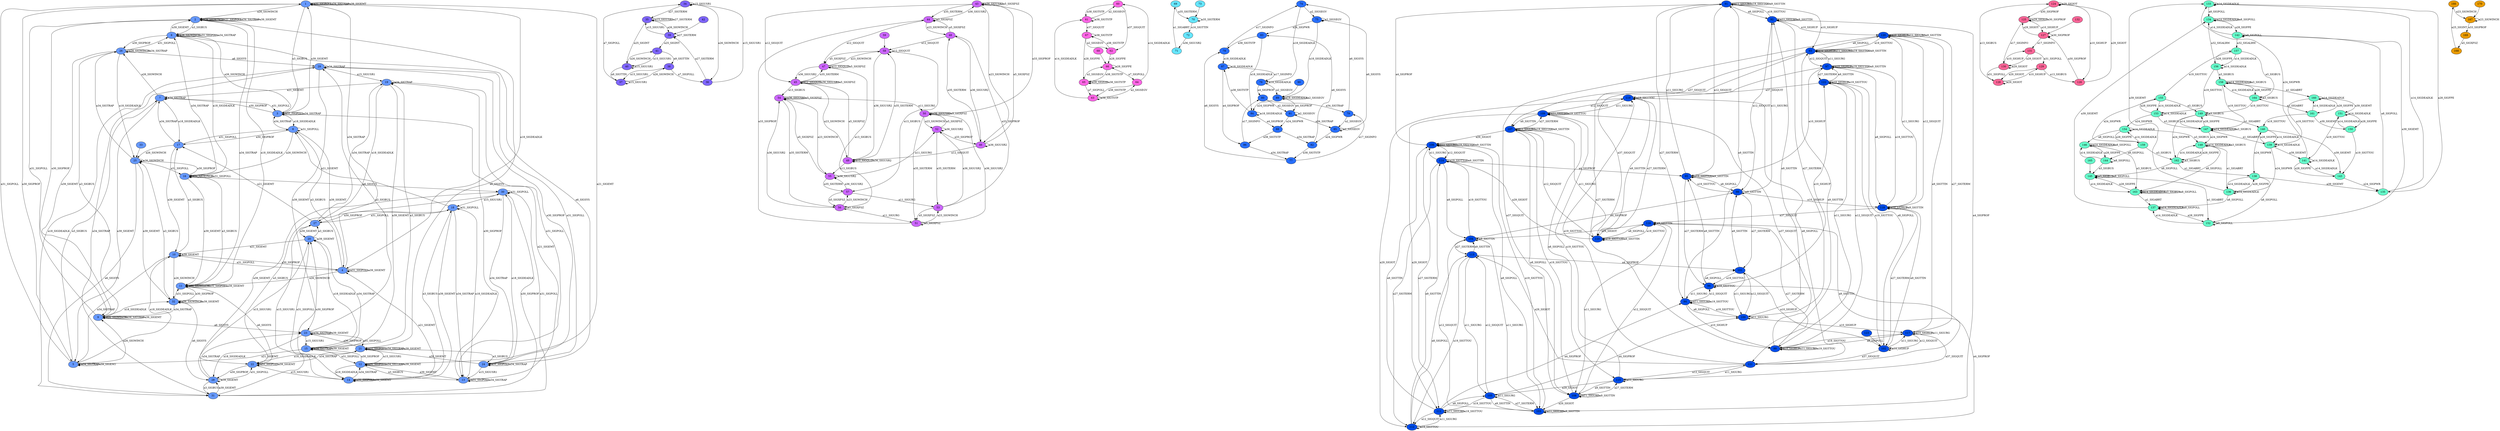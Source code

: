 digraph G {
  subgraph component0 {
1 [label="1" fillcolor="#6699FF" style=filled];
2 [label="2" fillcolor="#6699FF" style=filled];
3 [label="3" fillcolor="#6699FF" style=filled];
4 [label="4" fillcolor="#6699FF" style=filled];
5 [label="5" fillcolor="#6699FF" style=filled];
6 [label="6" fillcolor="#6699FF" style=filled];
7 [label="7" fillcolor="#6699FF" style=filled];
8 [label="8" fillcolor="#6699FF" style=filled];
9 [label="9" fillcolor="#6699FF" style=filled];
10 [label="10" fillcolor="#6699FF" style=filled];
11 [label="11" fillcolor="#6699FF" style=filled];
12 [label="12" fillcolor="#6699FF" style=filled];
13 [label="13" fillcolor="#6699FF" style=filled];
14 [label="14" fillcolor="#6699FF" style=filled];
15 [label="15" fillcolor="#6699FF" style=filled];
16 [label="16" fillcolor="#6699FF" style=filled];
17 [label="17" fillcolor="#6699FF" style=filled];
18 [label="18" fillcolor="#6699FF" style=filled];
19 [label="19" fillcolor="#6699FF" style=filled];
20 [label="20" fillcolor="#6699FF" style=filled];
21 [label="21" fillcolor="#6699FF" style=filled];
22 [label="22" fillcolor="#6699FF" style=filled];
23 [label="23" fillcolor="#6699FF" style=filled];
24 [label="24" fillcolor="#6699FF" style=filled];
25 [label="25" fillcolor="#6699FF" style=filled];
26 [label="26" fillcolor="#6699FF" style=filled];
27 [label="27" fillcolor="#6699FF" style=filled];
28 [label="28" fillcolor="#6699FF" style=filled];
29 [label="29" fillcolor="#6699FF" style=filled];
30 [label="30" fillcolor="#6699FF" style=filled];
31 [label="31" fillcolor="#6699FF" style=filled];
32 [label="32" fillcolor="#6699FF" style=filled];
33 [label="33" fillcolor="#6699FF" style=filled];
1->2 [label="a26_SIGWINCH" color=black ];
1->3 [label="a3_SIGBUS" color=black ];
1->4 [label="a18_SIGDEADLK" color=black ];
1->5 [label="a30_SIGPROF" color=black ];
1->1 [label="a31_SIGPOLL" color=black ];
1->1 [label="a34_SIGTRAP" color=black ];
1->1 [label="a39_SIGEMT" color=black ];
3->6 [label="a26_SIGWINCH" color=black ];
3->7 [label="a30_SIGPROF" color=black ];
3->3 [label="a31_SIGPOLL" color=black ];
3->3 [label="a34_SIGTRAP" color=black ];
3->8 [label="a18_SIGDEADLK" color=black ];
3->1 [label="a39_SIGEMT" color=black ];
5->9 [label="a26_SIGWINCH" color=black ];
5->10 [label="a18_SIGDEADLK" color=black ];
5->7 [label="a3_SIGBUS" color=black ];
5->5 [label="a34_SIGTRAP" color=black ];
5->5 [label="a39_SIGEMT" color=black ];
5->1 [label="a31_SIGPOLL" color=black ];
4->11 [label="a26_SIGWINCH" color=black ];
4->10 [label="a30_SIGPROF" color=black ];
4->8 [label="a3_SIGBUS" color=black ];
4->4 [label="a31_SIGPOLL" color=black ];
4->4 [label="a39_SIGEMT" color=black ];
4->1 [label="a34_SIGTRAP" color=black ];
12->12 [label="a31_SIGPOLL" color=black ];
12->12 [label="a34_SIGTRAP" color=black ];
12->12 [label="a39_SIGEMT" color=black ];
12->13 [label="a3_SIGBUS" color=black ];
12->14 [label="a18_SIGDEADLK" color=black ];
12->15 [label="a30_SIGPROF" color=black ];
12->1 [label="a21_SIGEMT" color=black ];
8->16 [label="a26_SIGWINCH" color=black ];
8->17 [label="a30_SIGPROF" color=black ];
8->3 [label="a34_SIGTRAP" color=black ];
8->8 [label="a31_SIGPOLL" color=black ];
8->4 [label="a39_SIGEMT" color=black ];
13->12 [label="a39_SIGEMT" color=black ];
13->13 [label="a31_SIGPOLL" color=black ];
13->13 [label="a34_SIGTRAP" color=black ];
13->3 [label="a21_SIGEMT" color=black ];
13->18 [label="a18_SIGDEADLK" color=black ];
13->19 [label="a30_SIGPROF" color=black ];
15->12 [label="a31_SIGPOLL" color=black ];
15->20 [label="a18_SIGDEADLK" color=black ];
15->15 [label="a34_SIGTRAP" color=black ];
15->15 [label="a39_SIGEMT" color=black ];
15->19 [label="a3_SIGBUS" color=black ];
15->5 [label="a21_SIGEMT" color=black ];
21->12 [label="a15_SIGUSR1" color=black ];
21->22 [label="a18_SIGDEADLK" color=black ];
21->21 [label="a31_SIGPOLL" color=black ];
21->21 [label="a34_SIGTRAP" color=black ];
21->21 [label="a39_SIGEMT" color=black ];
21->23 [label="a30_SIGPROF" color=black ];
21->24 [label="a3_SIGBUS" color=black ];
17->25 [label="a26_SIGWINCH" color=black ];
17->10 [label="a39_SIGEMT" color=black ];
17->7 [label="a34_SIGTRAP" color=black ];
17->8 [label="a31_SIGPOLL" color=black ];
7->26 [label="a26_SIGWINCH" color=black ];
7->17 [label="a18_SIGDEADLK" color=black ];
7->7 [label="a34_SIGTRAP" color=black ];
7->3 [label="a31_SIGPOLL" color=black ];
7->5 [label="a39_SIGEMT" color=black ];
19->27 [label="a18_SIGDEADLK" color=black ];
19->13 [label="a31_SIGPOLL" color=black ];
19->7 [label="a21_SIGEMT" color=black ];
19->15 [label="a39_SIGEMT" color=black ];
19->19 [label="a34_SIGTRAP" color=black ];
18->27 [label="a30_SIGPROF" color=black ];
18->13 [label="a34_SIGTRAP" color=black ];
18->14 [label="a39_SIGEMT" color=black ];
18->18 [label="a31_SIGPOLL" color=black ];
18->8 [label="a21_SIGEMT" color=black ];
20->27 [label="a3_SIGBUS" color=black ];
20->14 [label="a31_SIGPOLL" color=black ];
20->10 [label="a21_SIGEMT" color=black ];
20->20 [label="a39_SIGEMT" color=black ];
20->15 [label="a34_SIGTRAP" color=black ];
23->28 [label="a18_SIGDEADLK" color=black ];
23->21 [label="a31_SIGPOLL" color=black ];
23->29 [label="a3_SIGBUS" color=black ];
23->23 [label="a34_SIGTRAP" color=black ];
23->23 [label="a39_SIGEMT" color=black ];
23->15 [label="a15_SIGUSR1" color=black ];
22->22 [label="a31_SIGPOLL" color=black ];
22->22 [label="a39_SIGEMT" color=black ];
22->28 [label="a30_SIGPROF" color=black ];
22->30 [label="a3_SIGBUS" color=black ];
22->21 [label="a34_SIGTRAP" color=black ];
22->14 [label="a15_SIGUSR1" color=black ];
2->9 [label="a30_SIGPROF" color=black ];
2->11 [label="a18_SIGDEADLK" color=black ];
2->6 [label="a3_SIGBUS" color=black ];
2->21 [label="a6_SIGSYS" color=black ];
2->2 [label="a26_SIGWINCH" color=black ];
2->2 [label="a31_SIGPOLL" color=black ];
2->2 [label="a34_SIGTRAP" color=black ];
2->2 [label="a39_SIGEMT" color=black ];
27->17 [label="a21_SIGEMT" color=black ];
27->20 [label="a39_SIGEMT" color=black ];
27->18 [label="a31_SIGPOLL" color=black ];
27->19 [label="a34_SIGTRAP" color=black ];
28->31 [label="a3_SIGBUS" color=black ];
28->22 [label="a31_SIGPOLL" color=black ];
28->28 [label="a39_SIGEMT" color=black ];
28->23 [label="a34_SIGTRAP" color=black ];
28->20 [label="a15_SIGUSR1" color=black ];
9->32 [label="a18_SIGDEADLK" color=black ];
9->26 [label="a3_SIGBUS" color=black ];
9->9 [label="a26_SIGWINCH" color=black ];
9->9 [label="a34_SIGTRAP" color=black ];
9->9 [label="a39_SIGEMT" color=black ];
9->2 [label="a31_SIGPOLL" color=black ];
9->23 [label="a6_SIGSYS" color=black ];
11->16 [label="a3_SIGBUS" color=black ];
11->32 [label="a30_SIGPROF" color=black ];
11->11 [label="a26_SIGWINCH" color=black ];
11->11 [label="a31_SIGPOLL" color=black ];
11->11 [label="a39_SIGEMT" color=black ];
11->22 [label="a6_SIGSYS" color=black ];
11->2 [label="a34_SIGTRAP" color=black ];
6->16 [label="a18_SIGDEADLK" color=black ];
6->26 [label="a30_SIGPROF" color=black ];
6->6 [label="a26_SIGWINCH" color=black ];
6->6 [label="a31_SIGPOLL" color=black ];
6->6 [label="a34_SIGTRAP" color=black ];
6->2 [label="a39_SIGEMT" color=black ];
6->24 [label="a6_SIGSYS" color=black ];
31->27 [label="a15_SIGUSR1" color=black ];
31->28 [label="a39_SIGEMT" color=black ];
31->30 [label="a31_SIGPOLL" color=black ];
31->29 [label="a34_SIGTRAP" color=black ];
26->26 [label="a26_SIGWINCH" color=black ];
26->26 [label="a34_SIGTRAP" color=black ];
26->25 [label="a18_SIGDEADLK" color=black ];
26->9 [label="a39_SIGEMT" color=black ];
26->6 [label="a31_SIGPOLL" color=black ];
26->29 [label="a6_SIGSYS" color=black ];
30->31 [label="a30_SIGPROF" color=black ];
30->22 [label="a39_SIGEMT" color=black ];
30->30 [label="a31_SIGPOLL" color=black ];
30->18 [label="a15_SIGUSR1" color=black ];
30->24 [label="a34_SIGTRAP" color=black ];
16->16 [label="a26_SIGWINCH" color=black ];
16->16 [label="a31_SIGPOLL" color=black ];
16->25 [label="a30_SIGPROF" color=black ];
16->11 [label="a39_SIGEMT" color=black ];
16->6 [label="a34_SIGTRAP" color=black ];
16->30 [label="a6_SIGSYS" color=black ];
32->32 [label="a26_SIGWINCH" color=black ];
32->32 [label="a39_SIGEMT" color=black ];
32->25 [label="a3_SIGBUS" color=black ];
32->9 [label="a34_SIGTRAP" color=black ];
32->11 [label="a31_SIGPOLL" color=black ];
32->28 [label="a6_SIGSYS" color=black ];
29->31 [label="a18_SIGDEADLK" color=black ];
29->29 [label="a34_SIGTRAP" color=black ];
29->23 [label="a39_SIGEMT" color=black ];
29->24 [label="a31_SIGPOLL" color=black ];
29->19 [label="a15_SIGUSR1" color=black ];
25->16 [label="a31_SIGPOLL" color=black ];
25->32 [label="a39_SIGEMT" color=black ];
25->26 [label="a34_SIGTRAP" color=black ];
25->25 [label="a26_SIGWINCH" color=black ];
25->31 [label="a6_SIGSYS" color=black ];
14->12 [label="a34_SIGTRAP" color=black ];
14->14 [label="a31_SIGPOLL" color=black ];
14->14 [label="a39_SIGEMT" color=black ];
14->20 [label="a30_SIGPROF" color=black ];
14->18 [label="a3_SIGBUS" color=black ];
14->4 [label="a21_SIGEMT" color=black ];
10->32 [label="a26_SIGWINCH" color=black ];
10->17 [label="a3_SIGBUS" color=black ];
10->10 [label="a39_SIGEMT" color=black ];
10->4 [label="a31_SIGPOLL" color=black ];
10->5 [label="a34_SIGTRAP" color=black ];
24->13 [label="a15_SIGUSR1" color=black ];
24->30 [label="a18_SIGDEADLK" color=black ];
24->21 [label="a39_SIGEMT" color=black ];
24->29 [label="a30_SIGPROF" color=black ];
24->24 [label="a31_SIGPOLL" color=black ];
24->24 [label="a34_SIGTRAP" color=black ];
33->25 [label="" color=black ];
  }
  subgraph component1 {
34 [label="34" fillcolor="#7F66FF" style=filled];
35 [label="35" fillcolor="#7F66FF" style=filled];
36 [label="36" fillcolor="#7F66FF" style=filled];
37 [label="37" fillcolor="#7F66FF" style=filled];
38 [label="38" fillcolor="#7F66FF" style=filled];
39 [label="39" fillcolor="#7F66FF" style=filled];
40 [label="40" fillcolor="#7F66FF" style=filled];
41 [label="41" fillcolor="#7F66FF" style=filled];
42 [label="42" fillcolor="#7F66FF" style=filled];
34->35 [label="a27_SIGTERM" color=black ];
34->34 [label="a15_SIGUSR1" color=black ];
34->36 [label="a26_SIGWINCH" color=black ];
37->37 [label="a15_SIGUSR1" color=black ];
37->34 [label="a7_SIGPOLL" color=black ];
37->38 [label="a26_SIGWINCH" color=black ];
36->34 [label="a15_SIGUSR1" color=black ];
36->39 [label="a27_SIGTERM" color=black ];
40->41 [label="a26_SIGWINCH" color=black ];
40->37 [label="a9_SIGTTIN" color=black ];
40->40 [label="a15_SIGUSR1" color=black ];
38->37 [label="a15_SIGUSR1" color=black ];
38->36 [label="a7_SIGPOLL" color=black ];
35->40 [label="a25_SIGINT" color=black ];
35->35 [label="a15_SIGUSR1" color=black ];
35->35 [label="a27_SIGTERM" color=black ];
35->39 [label="a26_SIGWINCH" color=black ];
41->40 [label="a15_SIGUSR1" color=black ];
41->38 [label="a9_SIGTTIN" color=black ];
39->41 [label="a25_SIGINT" color=black ];
39->35 [label="a15_SIGUSR1" color=black ];
39->39 [label="a27_SIGTERM" color=black ];
42->39 [label="" color=black ];
  }
  subgraph component2 {
43 [label="43" fillcolor="#CC66FF" style=filled];
44 [label="44" fillcolor="#CC66FF" style=filled];
45 [label="45" fillcolor="#CC66FF" style=filled];
46 [label="46" fillcolor="#CC66FF" style=filled];
47 [label="47" fillcolor="#CC66FF" style=filled];
48 [label="48" fillcolor="#CC66FF" style=filled];
49 [label="49" fillcolor="#CC66FF" style=filled];
50 [label="50" fillcolor="#CC66FF" style=filled];
51 [label="51" fillcolor="#CC66FF" style=filled];
52 [label="52" fillcolor="#CC66FF" style=filled];
53 [label="53" fillcolor="#CC66FF" style=filled];
54 [label="54" fillcolor="#CC66FF" style=filled];
55 [label="55" fillcolor="#CC66FF" style=filled];
56 [label="56" fillcolor="#CC66FF" style=filled];
57 [label="57" fillcolor="#CC66FF" style=filled];
58 [label="58" fillcolor="#CC66FF" style=filled];
59 [label="59" fillcolor="#CC66FF" style=filled];
43->44 [label="a35_SIGTERM" color=black ];
43->43 [label="a36_SIGUSR2" color=black ];
43->43 [label="a5_SIGXFSZ" color=black ];
43->45 [label="a12_SIGQUIT" color=black ];
43->46 [label="a23_SIGWINCH" color=black ];
44->47 [label="a12_SIGQUIT" color=black ];
44->44 [label="a5_SIGXFSZ" color=black ];
44->48 [label="a23_SIGWINCH" color=black ];
44->43 [label="a36_SIGUSR2" color=black ];
46->49 [label="a12_SIGQUIT" color=black ];
46->48 [label="a35_SIGTERM" color=black ];
46->43 [label="a5_SIGXFSZ" color=black ];
46->46 [label="a36_SIGUSR2" color=black ];
50->51 [label="a35_SIGTERM" color=black ];
50->43 [label="a33_SIGPROF" color=black ];
50->52 [label="a23_SIGWINCH" color=black ];
50->50 [label="a36_SIGUSR2" color=black ];
50->50 [label="a5_SIGXFSZ" color=black ];
51->44 [label="a33_SIGPROF" color=black ];
51->51 [label="a5_SIGXFSZ" color=black ];
51->53 [label="a23_SIGWINCH" color=black ];
51->50 [label="a36_SIGUSR2" color=black ];
54->55 [label="a23_SIGWINCH" color=black ];
54->54 [label="a36_SIGUSR2" color=black ];
54->54 [label="a5_SIGXFSZ" color=black ];
54->50 [label="a11_SIGURG" color=black ];
54->56 [label="a35_SIGTERM" color=black ];
45->49 [label="a23_SIGWINCH" color=black ];
45->47 [label="a35_SIGTERM" color=black ];
45->45 [label="a12_SIGQUIT" color=black ];
45->45 [label="a36_SIGUSR2" color=black ];
45->45 [label="a5_SIGXFSZ" color=black ];
45->54 [label="a13_SIGBUS" color=black ];
56->57 [label="a23_SIGWINCH" color=black ];
56->51 [label="a11_SIGURG" color=black ];
56->54 [label="a36_SIGUSR2" color=black ];
56->56 [label="a5_SIGXFSZ" color=black ];
47->58 [label="a23_SIGWINCH" color=black ];
47->47 [label="a12_SIGQUIT" color=black ];
47->47 [label="a5_SIGXFSZ" color=black ];
47->45 [label="a36_SIGUSR2" color=black ];
47->56 [label="a13_SIGBUS" color=black ];
55->57 [label="a35_SIGTERM" color=black ];
55->55 [label="a36_SIGUSR2" color=black ];
55->52 [label="a11_SIGURG" color=black ];
55->54 [label="a5_SIGXFSZ" color=black ];
57->55 [label="a36_SIGUSR2" color=black ];
57->53 [label="a11_SIGURG" color=black ];
57->56 [label="a5_SIGXFSZ" color=black ];
49->58 [label="a35_SIGTERM" color=black ];
49->49 [label="a12_SIGQUIT" color=black ];
49->49 [label="a36_SIGUSR2" color=black ];
49->55 [label="a13_SIGBUS" color=black ];
49->45 [label="a5_SIGXFSZ" color=black ];
58->58 [label="a12_SIGQUIT" color=black ];
58->49 [label="a36_SIGUSR2" color=black ];
58->47 [label="a5_SIGXFSZ" color=black ];
58->57 [label="a13_SIGBUS" color=black ];
52->52 [label="a36_SIGUSR2" color=black ];
52->53 [label="a35_SIGTERM" color=black ];
52->50 [label="a5_SIGXFSZ" color=black ];
52->46 [label="a33_SIGPROF" color=black ];
59->58 [label="" color=black ];
53->51 [label="a5_SIGXFSZ" color=black ];
53->48 [label="a33_SIGPROF" color=black ];
53->52 [label="a36_SIGUSR2" color=black ];
48->58 [label="a12_SIGQUIT" color=black ];
48->44 [label="a5_SIGXFSZ" color=black ];
48->46 [label="a36_SIGUSR2" color=black ];
  }
  subgraph component3 {
60 [label="60" fillcolor="#FF66E6" style=filled];
61 [label="61" fillcolor="#FF66E6" style=filled];
62 [label="62" fillcolor="#FF66E6" style=filled];
63 [label="63" fillcolor="#FF66E6" style=filled];
64 [label="64" fillcolor="#FF66E6" style=filled];
65 [label="65" fillcolor="#FF66E6" style=filled];
66 [label="66" fillcolor="#FF66E6" style=filled];
67 [label="67" fillcolor="#FF66E6" style=filled];
68 [label="68" fillcolor="#FF66E6" style=filled];
60->61 [label="a38_SIGTSTP" color=black ];
60->62 [label="a37_SIGQUIT" color=black ];
63->64 [label="a2_SIGSEGV" color=black ];
63->61 [label="a14_SIGDEADLK" color=black ];
63->63 [label="a38_SIGTSTP" color=black ];
64->60 [label="a14_SIGDEADLK" color=black ];
64->63 [label="a38_SIGTSTP" color=black ];
65->66 [label="a2_SIGSEGV" color=black ];
65->65 [label="a28_SIGFPE" color=black ];
65->65 [label="a38_SIGTSTP" color=black ];
65->63 [label="a7_SIGPOLL" color=black ];
67->65 [label="a28_SIGFPE" color=black ];
67->67 [label="a38_SIGTSTP" color=black ];
67->62 [label="a2_SIGSEGV" color=black ];
66->64 [label="a7_SIGPOLL" color=black ];
66->66 [label="a28_SIGFPE" color=black ];
66->65 [label="a38_SIGTSTP" color=black ];
62->66 [label="a28_SIGFPE" color=black ];
62->67 [label="a38_SIGTSTP" color=black ];
61->60 [label="a2_SIGSEGV" color=black ];
61->61 [label="a38_SIGTSTP" color=black ];
61->67 [label="a37_SIGQUIT" color=black ];
68->66 [label="" color=black ];
  }
  subgraph component4 {
69 [label="69" fillcolor="#66E6FF" style=filled];
70 [label="70" fillcolor="#66E6FF" style=filled];
71 [label="71" fillcolor="#66E6FF" style=filled];
72 [label="72" fillcolor="#66E6FF" style=filled];
73 [label="73" fillcolor="#66E6FF" style=filled];
69->70 [label="a35_SIGTERM" color=black ];
71->69 [label="a1_SIGABRT" color=black ];
70->70 [label="a35_SIGTERM" color=black ];
70->72 [label="a16_SIGTTIN" color=black ];
72->71 [label="a36_SIGUSR2" color=black ];
73->70 [label="" color=black ];
  }
  subgraph component5 {
74 [label="74" fillcolor="#2970FF" style=filled];
75 [label="75" fillcolor="#2970FF" style=filled];
76 [label="76" fillcolor="#2970FF" style=filled];
77 [label="77" fillcolor="#2970FF" style=filled];
78 [label="78" fillcolor="#2970FF" style=filled];
79 [label="79" fillcolor="#2970FF" style=filled];
80 [label="80" fillcolor="#2970FF" style=filled];
81 [label="81" fillcolor="#2970FF" style=filled];
82 [label="82" fillcolor="#2970FF" style=filled];
83 [label="83" fillcolor="#2970FF" style=filled];
84 [label="84" fillcolor="#2970FF" style=filled];
85 [label="85" fillcolor="#2970FF" style=filled];
86 [label="86" fillcolor="#2970FF" style=filled];
87 [label="87" fillcolor="#2970FF" style=filled];
88 [label="88" fillcolor="#2970FF" style=filled];
89 [label="89" fillcolor="#2970FF" style=filled];
90 [label="90" fillcolor="#2970FF" style=filled];
74->75 [label="a2_SIGSEGV" color=black ];
74->76 [label="a18_SIGDEADLK" color=black ];
77->78 [label="a6_SIGSYS" color=black ];
77->79 [label="a17_SIGINFO" color=black ];
80->81 [label="a2_SIGSEGV" color=black ];
80->79 [label="a34_SIGTRAP" color=black ];
82->77 [label="a38_SIGTSTP" color=black ];
82->83 [label="a6_SIGSYS" color=black ];
83->78 [label="a38_SIGTSTP" color=black ];
83->84 [label="a18_SIGDEADLK" color=black ];
79->85 [label="a2_SIGSEGV" color=black ];
79->74 [label="a6_SIGSYS" color=black ];
86->77 [label="a34_SIGTRAP" color=black ];
86->80 [label="a17_SIGINFO" color=black ];
85->85 [label="a2_SIGSEGV" color=black ];
85->82 [label="a24_SIGPWR" color=black ];
85->75 [label="a6_SIGSYS" color=black ];
87->87 [label="a18_SIGDEADLK" color=black ];
87->86 [label="a4_SIGPROF" color=black ];
87->76 [label="a17_SIGINFO" color=black ];
81->85 [label="a34_SIGTRAP" color=black ];
81->88 [label="a24_SIGPWR" color=black ];
81->81 [label="a2_SIGSEGV" color=black ];
75->83 [label="a24_SIGPWR" color=black ];
75->89 [label="a18_SIGDEADLK" color=black ];
75->75 [label="a2_SIGSEGV" color=black ];
76->89 [label="a2_SIGSEGV" color=black ];
76->76 [label="a18_SIGDEADLK" color=black ];
76->80 [label="a4_SIGPROF" color=black ];
84->87 [label="a38_SIGTSTP" color=black ];
84->88 [label="a4_SIGPROF" color=black ];
84->84 [label="a18_SIGDEADLK" color=black ];
89->84 [label="a24_SIGPWR" color=black ];
89->81 [label="a4_SIGPROF" color=black ];
89->89 [label="a18_SIGDEADLK" color=black ];
89->89 [label="a2_SIGSEGV" color=black ];
90->89 [label="" color=black ];
78->87 [label="a18_SIGDEADLK" color=black ];
78->74 [label="a17_SIGINFO" color=black ];
88->82 [label="a34_SIGTRAP" color=black ];
88->86 [label="a38_SIGTSTP" color=black ];
  }
  subgraph component6 {
91 [label="91" fillcolor="#004EEB" style=filled];
92 [label="92" fillcolor="#004EEB" style=filled];
93 [label="93" fillcolor="#004EEB" style=filled];
94 [label="94" fillcolor="#004EEB" style=filled];
95 [label="95" fillcolor="#004EEB" style=filled];
96 [label="96" fillcolor="#004EEB" style=filled];
97 [label="97" fillcolor="#004EEB" style=filled];
98 [label="98" fillcolor="#004EEB" style=filled];
99 [label="99" fillcolor="#004EEB" style=filled];
100 [label="100" fillcolor="#004EEB" style=filled];
101 [label="101" fillcolor="#004EEB" style=filled];
102 [label="102" fillcolor="#004EEB" style=filled];
103 [label="103" fillcolor="#004EEB" style=filled];
104 [label="104" fillcolor="#004EEB" style=filled];
105 [label="105" fillcolor="#004EEB" style=filled];
106 [label="106" fillcolor="#004EEB" style=filled];
107 [label="107" fillcolor="#004EEB" style=filled];
108 [label="108" fillcolor="#004EEB" style=filled];
109 [label="109" fillcolor="#004EEB" style=filled];
110 [label="110" fillcolor="#004EEB" style=filled];
111 [label="111" fillcolor="#004EEB" style=filled];
112 [label="112" fillcolor="#004EEB" style=filled];
113 [label="113" fillcolor="#004EEB" style=filled];
114 [label="114" fillcolor="#004EEB" style=filled];
115 [label="115" fillcolor="#004EEB" style=filled];
116 [label="116" fillcolor="#004EEB" style=filled];
117 [label="117" fillcolor="#004EEB" style=filled];
118 [label="118" fillcolor="#004EEB" style=filled];
119 [label="119" fillcolor="#004EEB" style=filled];
120 [label="120" fillcolor="#004EEB" style=filled];
121 [label="121" fillcolor="#004EEB" style=filled];
122 [label="122" fillcolor="#004EEB" style=filled];
123 [label="123" fillcolor="#004EEB" style=filled];
91->92 [label="a8_SIGPOLL" color=black ];
91->93 [label="a10_SIGHUP" color=black ];
91->94 [label="a27_SIGTERM" color=black ];
91->95 [label="a12_SIGQUIT" color=black ];
91->91 [label="a11_SIGURG" color=black ];
91->91 [label="a19_SIGTTOU" color=black ];
91->91 [label="a9_SIGTTIN" color=black ];
95->96 [label="a27_SIGTERM" color=black ];
95->97 [label="a10_SIGHUP" color=black ];
95->98 [label="a8_SIGPOLL" color=black ];
95->95 [label="a19_SIGTTOU" color=black ];
95->95 [label="a9_SIGTTIN" color=black ];
95->91 [label="a11_SIGURG" color=black ];
94->99 [label="a10_SIGHUP" color=black ];
94->96 [label="a12_SIGQUIT" color=black ];
94->100 [label="a8_SIGPOLL" color=black ];
94->94 [label="a11_SIGURG" color=black ];
94->94 [label="a19_SIGTTOU" color=black ];
94->91 [label="a9_SIGTTIN" color=black ];
101->102 [label="a10_SIGHUP" color=black ];
101->96 [label="a19_SIGTTOU" color=black ];
101->98 [label="a9_SIGTTIN" color=black ];
101->100 [label="a11_SIGURG" color=black ];
103->104 [label="a12_SIGQUIT" color=black ];
103->105 [label="a27_SIGTERM" color=black ];
103->92 [label="a4_SIGPROF" color=black ];
103->103 [label="a11_SIGURG" color=black ];
103->103 [label="a9_SIGTTIN" color=black ];
103->106 [label="a19_SIGTTOU" color=black ];
107->108 [label="a8_SIGPOLL" color=black ];
107->109 [label="a27_SIGTERM" color=black ];
107->110 [label="a12_SIGQUIT" color=black ];
107->107 [label="a11_SIGURG" color=black ];
107->107 [label="a19_SIGTTOU" color=black ];
107->107 [label="a9_SIGTTIN" color=black ];
107->106 [label="a29_SIGIOT" color=black ];
111->112 [label="a12_SIGQUIT" color=black ];
111->105 [label="a8_SIGPOLL" color=black ];
111->111 [label="a11_SIGURG" color=black ];
111->111 [label="a19_SIGTTOU" color=black ];
111->106 [label="a9_SIGTTIN" color=black ];
111->94 [label="a4_SIGPROF" color=black ];
104->104 [label="a9_SIGTTIN" color=black ];
104->113 [label="a27_SIGTERM" color=black ];
104->98 [label="a4_SIGPROF" color=black ];
104->114 [label="a19_SIGTTOU" color=black ];
104->103 [label="a11_SIGURG" color=black ];
112->113 [label="a8_SIGPOLL" color=black ];
112->96 [label="a4_SIGPROF" color=black ];
112->112 [label="a19_SIGTTOU" color=black ];
112->114 [label="a9_SIGTTIN" color=black ];
112->111 [label="a11_SIGURG" color=black ];
108->115 [label="a27_SIGTERM" color=black ];
108->108 [label="a11_SIGURG" color=black ];
108->108 [label="a9_SIGTTIN" color=black ];
108->116 [label="a12_SIGQUIT" color=black ];
108->103 [label="a29_SIGIOT" color=black ];
108->107 [label="a19_SIGTTOU" color=black ];
100->117 [label="a10_SIGHUP" color=black ];
100->101 [label="a12_SIGQUIT" color=black ];
100->92 [label="a9_SIGTTIN" color=black ];
100->100 [label="a11_SIGURG" color=black ];
100->94 [label="a19_SIGTTOU" color=black ];
98->118 [label="a10_SIGHUP" color=black ];
98->101 [label="a27_SIGTERM" color=black ];
98->98 [label="a9_SIGTTIN" color=black ];
98->92 [label="a11_SIGURG" color=black ];
98->95 [label="a19_SIGTTOU" color=black ];
110->119 [label="a27_SIGTERM" color=black ];
110->116 [label="a8_SIGPOLL" color=black ];
110->114 [label="a29_SIGIOT" color=black ];
110->110 [label="a19_SIGTTOU" color=black ];
110->110 [label="a9_SIGTTIN" color=black ];
110->107 [label="a11_SIGURG" color=black ];
109->119 [label="a12_SIGQUIT" color=black ];
109->115 [label="a8_SIGPOLL" color=black ];
109->109 [label="a11_SIGURG" color=black ];
109->109 [label="a19_SIGTTOU" color=black ];
109->111 [label="a29_SIGIOT" color=black ];
109->107 [label="a9_SIGTTIN" color=black ];
93->120 [label="a8_SIGPOLL" color=black ];
93->99 [label="a27_SIGTERM" color=black ];
93->97 [label="a12_SIGQUIT" color=black ];
93->93 [label="a10_SIGHUP" color=black ];
93->93 [label="a11_SIGURG" color=black ];
93->93 [label="a19_SIGTTOU" color=black ];
93->93 [label="a9_SIGTTIN" color=black ];
93->107 [label="a37_SIGQUIT" color=black ];
92->120 [label="a10_SIGHUP" color=black ];
92->98 [label="a12_SIGQUIT" color=black ];
92->92 [label="a11_SIGURG" color=black ];
92->92 [label="a9_SIGTTIN" color=black ];
92->100 [label="a27_SIGTERM" color=black ];
92->91 [label="a19_SIGTTOU" color=black ];
113->104 [label="a9_SIGTTIN" color=black ];
113->112 [label="a19_SIGTTOU" color=black ];
113->101 [label="a4_SIGPROF" color=black ];
113->105 [label="a11_SIGURG" color=black ];
116->121 [label="a27_SIGTERM" color=black ];
116->108 [label="a11_SIGURG" color=black ];
116->104 [label="a29_SIGIOT" color=black ];
116->116 [label="a9_SIGTTIN" color=black ];
116->110 [label="a19_SIGTTOU" color=black ];
120->117 [label="a27_SIGTERM" color=black ];
120->118 [label="a12_SIGQUIT" color=black ];
120->108 [label="a37_SIGQUIT" color=black ];
120->120 [label="a10_SIGHUP" color=black ];
120->120 [label="a11_SIGURG" color=black ];
120->120 [label="a9_SIGTTIN" color=black ];
120->93 [label="a19_SIGTTOU" color=black ];
105->113 [label="a12_SIGQUIT" color=black ];
105->105 [label="a11_SIGURG" color=black ];
105->111 [label="a19_SIGTTOU" color=black ];
105->100 [label="a4_SIGPROF" color=black ];
105->103 [label="a9_SIGTTIN" color=black ];
99->117 [label="a8_SIGPOLL" color=black ];
99->122 [label="a12_SIGQUIT" color=black ];
99->109 [label="a37_SIGQUIT" color=black ];
99->99 [label="a10_SIGHUP" color=black ];
99->99 [label="a11_SIGURG" color=black ];
99->99 [label="a19_SIGTTOU" color=black ];
99->93 [label="a9_SIGTTIN" color=black ];
106->114 [label="a12_SIGQUIT" color=black ];
106->111 [label="a27_SIGTERM" color=black ];
106->103 [label="a8_SIGPOLL" color=black ];
106->106 [label="a11_SIGURG" color=black ];
106->106 [label="a19_SIGTTOU" color=black ];
106->106 [label="a9_SIGTTIN" color=black ];
106->91 [label="a4_SIGPROF" color=black ];
118->102 [label="a27_SIGTERM" color=black ];
118->118 [label="a10_SIGHUP" color=black ];
118->118 [label="a9_SIGTTIN" color=black ];
118->120 [label="a11_SIGURG" color=black ];
118->97 [label="a19_SIGTTOU" color=black ];
118->116 [label="a37_SIGQUIT" color=black ];
117->102 [label="a12_SIGQUIT" color=black ];
117->117 [label="a10_SIGHUP" color=black ];
117->117 [label="a11_SIGURG" color=black ];
117->115 [label="a37_SIGQUIT" color=black ];
117->120 [label="a9_SIGTTIN" color=black ];
117->99 [label="a19_SIGTTOU" color=black ];
122->102 [label="a8_SIGPOLL" color=black ];
122->119 [label="a37_SIGQUIT" color=black ];
122->122 [label="a10_SIGHUP" color=black ];
122->122 [label="a19_SIGTTOU" color=black ];
122->99 [label="a11_SIGURG" color=black ];
122->97 [label="a9_SIGTTIN" color=black ];
96->122 [label="a10_SIGHUP" color=black ];
96->96 [label="a19_SIGTTOU" color=black ];
96->101 [label="a8_SIGPOLL" color=black ];
96->94 [label="a11_SIGURG" color=black ];
96->95 [label="a9_SIGTTIN" color=black ];
115->115 [label="a11_SIGURG" color=black ];
115->121 [label="a12_SIGQUIT" color=black ];
115->108 [label="a9_SIGTTIN" color=black ];
115->109 [label="a19_SIGTTOU" color=black ];
115->105 [label="a29_SIGIOT" color=black ];
102->102 [label="a10_SIGHUP" color=black ];
102->117 [label="a11_SIGURG" color=black ];
102->118 [label="a9_SIGTTIN" color=black ];
102->122 [label="a19_SIGTTOU" color=black ];
102->121 [label="a37_SIGQUIT" color=black ];
121->119 [label="a19_SIGTTOU" color=black ];
121->115 [label="a11_SIGURG" color=black ];
121->113 [label="a29_SIGIOT" color=black ];
121->116 [label="a9_SIGTTIN" color=black ];
123->102 [label="" color=black ];
119->119 [label="a19_SIGTTOU" color=black ];
119->121 [label="a8_SIGPOLL" color=black ];
119->109 [label="a11_SIGURG" color=black ];
119->112 [label="a29_SIGIOT" color=black ];
119->110 [label="a9_SIGTTIN" color=black ];
97->118 [label="a8_SIGPOLL" color=black ];
97->122 [label="a27_SIGTERM" color=black ];
97->97 [label="a10_SIGHUP" color=black ];
97->97 [label="a19_SIGTTOU" color=black ];
97->97 [label="a9_SIGTTIN" color=black ];
97->110 [label="a37_SIGQUIT" color=black ];
97->93 [label="a11_SIGURG" color=black ];
114->104 [label="a8_SIGPOLL" color=black ];
114->112 [label="a27_SIGTERM" color=black ];
114->114 [label="a19_SIGTTOU" color=black ];
114->114 [label="a9_SIGTTIN" color=black ];
114->106 [label="a11_SIGURG" color=black ];
114->95 [label="a4_SIGPROF" color=black ];
  }
  subgraph component7 {
124 [label="124" fillcolor="#FF6699" style=filled];
125 [label="125" fillcolor="#FF6699" style=filled];
126 [label="126" fillcolor="#FF6699" style=filled];
127 [label="127" fillcolor="#FF6699" style=filled];
128 [label="128" fillcolor="#FF6699" style=filled];
129 [label="129" fillcolor="#FF6699" style=filled];
130 [label="130" fillcolor="#FF6699" style=filled];
131 [label="131" fillcolor="#FF6699" style=filled];
132 [label="132" fillcolor="#FF6699" style=filled];
124->124 [label="a29_SIGIOT" color=black ];
124->125 [label="a30_SIGPROF" color=black ];
124->126 [label="a10_SIGHUP" color=black ];
126->124 [label="a29_SIGIOT" color=black ];
126->127 [label="a30_SIGPROF" color=black ];
128->124 [label="a13_SIGBUS" color=black ];
128->129 [label="a10_SIGHUP" color=black ];
128->128 [label="a29_SIGIOT" color=black ];
130->131 [label="a10_SIGHUP" color=black ];
130->130 [label="a29_SIGIOT" color=black ];
130->128 [label="a31_SIGPOLL" color=black ];
129->126 [label="a13_SIGBUS" color=black ];
129->128 [label="a29_SIGIOT" color=black ];
125->130 [label="a17_SIGINFO" color=black ];
125->127 [label="a10_SIGHUP" color=black ];
125->125 [label="a29_SIGIOT" color=black ];
125->125 [label="a30_SIGPROF" color=black ];
131->130 [label="a29_SIGIOT" color=black ];
131->129 [label="a31_SIGPOLL" color=black ];
127->131 [label="a17_SIGINFO" color=black ];
127->127 [label="a30_SIGPROF" color=black ];
127->125 [label="a29_SIGIOT" color=black ];
132->127 [label="" color=black ];
  }
  subgraph component8 {
133 [label="133" fillcolor="#66FFCC" style=filled];
134 [label="134" fillcolor="#66FFCC" style=filled];
135 [label="135" fillcolor="#66FFCC" style=filled];
136 [label="136" fillcolor="#66FFCC" style=filled];
137 [label="137" fillcolor="#66FFCC" style=filled];
138 [label="138" fillcolor="#66FFCC" style=filled];
139 [label="139" fillcolor="#66FFCC" style=filled];
140 [label="140" fillcolor="#66FFCC" style=filled];
141 [label="141" fillcolor="#66FFCC" style=filled];
142 [label="142" fillcolor="#66FFCC" style=filled];
143 [label="143" fillcolor="#66FFCC" style=filled];
144 [label="144" fillcolor="#66FFCC" style=filled];
145 [label="145" fillcolor="#66FFCC" style=filled];
146 [label="146" fillcolor="#66FFCC" style=filled];
147 [label="147" fillcolor="#66FFCC" style=filled];
148 [label="148" fillcolor="#66FFCC" style=filled];
149 [label="149" fillcolor="#66FFCC" style=filled];
150 [label="150" fillcolor="#66FFCC" style=filled];
151 [label="151" fillcolor="#66FFCC" style=filled];
152 [label="152" fillcolor="#66FFCC" style=filled];
153 [label="153" fillcolor="#66FFCC" style=filled];
154 [label="154" fillcolor="#66FFCC" style=filled];
155 [label="155" fillcolor="#66FFCC" style=filled];
156 [label="156" fillcolor="#66FFCC" style=filled];
157 [label="157" fillcolor="#66FFCC" style=filled];
158 [label="158" fillcolor="#66FFCC" style=filled];
159 [label="159" fillcolor="#66FFCC" style=filled];
160 [label="160" fillcolor="#66FFCC" style=filled];
161 [label="161" fillcolor="#66FFCC" style=filled];
162 [label="162" fillcolor="#66FFCC" style=filled];
163 [label="163" fillcolor="#66FFCC" style=filled];
164 [label="164" fillcolor="#66FFCC" style=filled];
165 [label="165" fillcolor="#66FFCC" style=filled];
133->134 [label="a8_SIGPOLL" color=black ];
133->133 [label="a14_SIGDEADLK" color=black ];
133->135 [label="a28_SIGFPE" color=black ];
136->137 [label="a8_SIGPOLL" color=black ];
136->133 [label="a39_SIGEMT" color=black ];
136->138 [label="a28_SIGFPE" color=black ];
136->136 [label="a14_SIGDEADLK" color=black ];
139->140 [label="a28_SIGFPE" color=black ];
139->141 [label="a39_SIGEMT" color=black ];
139->139 [label="a14_SIGDEADLK" color=black ];
139->136 [label="a24_SIGPWR" color=black ];
135->142 [label="a8_SIGPOLL" color=black ];
135->133 [label="a14_SIGDEADLK" color=black ];
143->135 [label="a24_SIGPWR" color=black ];
143->141 [label="a14_SIGDEADLK" color=black ];
144->145 [label="a3_SIGBUS" color=black ];
144->144 [label="a8_SIGPOLL" color=black ];
144->146 [label="a14_SIGDEADLK" color=black ];
147->148 [label="a24_SIGPWR" color=black ];
147->149 [label="a28_SIGFPE" color=black ];
147->147 [label="a14_SIGDEADLK" color=black ];
147->147 [label="a3_SIGBUS" color=black ];
147->139 [label="a1_SIGABRT" color=black ];
150->151 [label="a14_SIGDEADLK" color=black ];
150->143 [label="a19_SIGTTOU" color=black ];
138->152 [label="a8_SIGPOLL" color=black ];
138->135 [label="a39_SIGEMT" color=black ];
138->136 [label="a14_SIGDEADLK" color=black ];
153->154 [label="a24_SIGPWR" color=black ];
153->155 [label="a28_SIGFPE" color=black ];
153->153 [label="a14_SIGDEADLK" color=black ];
153->147 [label="a3_SIGBUS" color=black ];
156->156 [label="a14_SIGDEADLK" color=black ];
156->157 [label="a28_SIGFPE" color=black ];
156->158 [label="a3_SIGBUS" color=black ];
156->153 [label="a19_SIGTTOU" color=black ];
155->159 [label="a24_SIGPWR" color=black ];
155->149 [label="a3_SIGBUS" color=black ];
155->153 [label="a14_SIGDEADLK" color=black ];
160->151 [label="a39_SIGEMT" color=black ];
160->161 [label="a28_SIGFPE" color=black ];
160->160 [label="a14_SIGDEADLK" color=black ];
160->139 [label="a19_SIGTTOU" color=black ];
162->145 [label="a8_SIGPOLL" color=black ];
162->148 [label="a14_SIGDEADLK" color=black ];
162->162 [label="a3_SIGBUS" color=black ];
162->138 [label="a1_SIGABRT" color=black ];
140->143 [label="a39_SIGEMT" color=black ];
140->138 [label="a24_SIGPWR" color=black ];
140->139 [label="a14_SIGDEADLK" color=black ];
146->144 [label="a28_SIGFPE" color=black ];
146->163 [label="a3_SIGBUS" color=black ];
146->146 [label="a14_SIGDEADLK" color=black ];
146->146 [label="a8_SIGPOLL" color=black ];
164->161 [label="a1_SIGABRT" color=black ];
164->164 [label="a3_SIGBUS" color=black ];
164->149 [label="a19_SIGTTOU" color=black ];
164->158 [label="a14_SIGDEADLK" color=black ];
158->164 [label="a28_SIGFPE" color=black ];
158->160 [label="a1_SIGABRT" color=black ];
158->158 [label="a14_SIGDEADLK" color=black ];
158->158 [label="a3_SIGBUS" color=black ];
158->147 [label="a19_SIGTTOU" color=black ];
157->156 [label="a14_SIGDEADLK" color=black ];
157->164 [label="a3_SIGBUS" color=black ];
157->155 [label="a19_SIGTTOU" color=black ];
141->143 [label="a28_SIGFPE" color=black ];
141->133 [label="a24_SIGPWR" color=black ];
141->141 [label="a14_SIGDEADLK" color=black ];
161->140 [label="a19_SIGTTOU" color=black ];
161->160 [label="a14_SIGDEADLK" color=black ];
161->150 [label="a39_SIGEMT" color=black ];
137->152 [label="a28_SIGFPE" color=black ];
137->137 [label="a14_SIGDEADLK" color=black ];
137->137 [label="a8_SIGPOLL" color=black ];
137->134 [label="a39_SIGEMT" color=black ];
134->142 [label="a28_SIGFPE" color=black ];
134->156 [label="a32_SIGALRM" color=black ];
134->134 [label="a14_SIGDEADLK" color=black ];
134->134 [label="a8_SIGPOLL" color=black ];
163->145 [label="a28_SIGFPE" color=black ];
163->137 [label="a1_SIGABRT" color=black ];
163->163 [label="a14_SIGDEADLK" color=black ];
163->163 [label="a3_SIGBUS" color=black ];
163->163 [label="a8_SIGPOLL" color=black ];
151->151 [label="a14_SIGDEADLK" color=black ];
151->150 [label="a28_SIGFPE" color=black ];
151->141 [label="a19_SIGTTOU" color=black ];
159->144 [label="a8_SIGPOLL" color=black ];
159->154 [label="a14_SIGDEADLK" color=black ];
159->162 [label="a3_SIGBUS" color=black ];
149->140 [label="a1_SIGABRT" color=black ];
149->162 [label="a24_SIGPWR" color=black ];
149->149 [label="a3_SIGBUS" color=black ];
149->147 [label="a14_SIGDEADLK" color=black ];
152->142 [label="a39_SIGEMT" color=black ];
152->152 [label="a8_SIGPOLL" color=black ];
152->137 [label="a14_SIGDEADLK" color=black ];
142->142 [label="a8_SIGPOLL" color=black ];
142->157 [label="a32_SIGALRM" color=black ];
142->134 [label="a14_SIGDEADLK" color=black ];
148->148 [label="a14_SIGDEADLK" color=black ];
148->148 [label="a3_SIGBUS" color=black ];
148->163 [label="a8_SIGPOLL" color=black ];
148->162 [label="a28_SIGFPE" color=black ];
148->136 [label="a1_SIGABRT" color=black ];
154->148 [label="a3_SIGBUS" color=black ];
154->159 [label="a28_SIGFPE" color=black ];
154->154 [label="a14_SIGDEADLK" color=black ];
154->146 [label="a8_SIGPOLL" color=black ];
145->145 [label="a3_SIGBUS" color=black ];
145->145 [label="a8_SIGPOLL" color=black ];
145->152 [label="a1_SIGABRT" color=black ];
145->163 [label="a14_SIGDEADLK" color=black ];
165->145 [label="" color=black ];
  }
  subgraph component9 {
166 [label="166" fillcolor="#EB9C00" style=filled];
167 [label="167" fillcolor="#EB9C00" style=filled];
168 [label="168" fillcolor="#EB9C00" style=filled];
169 [label="169" fillcolor="#EB9C00" style=filled];
170 [label="170" fillcolor="#EB9C00" style=filled];
166->167 [label="a23_SIGWINCH" color=black ];
168->166 [label="a25_SIGINT" color=black ];
169->168 [label="a5_SIGXFSZ" color=black ];
167->169 [label="a33_SIGPROF" color=black ];
167->167 [label="a23_SIGWINCH" color=black ];
170->167 [label="" color=black ];
  }
}
